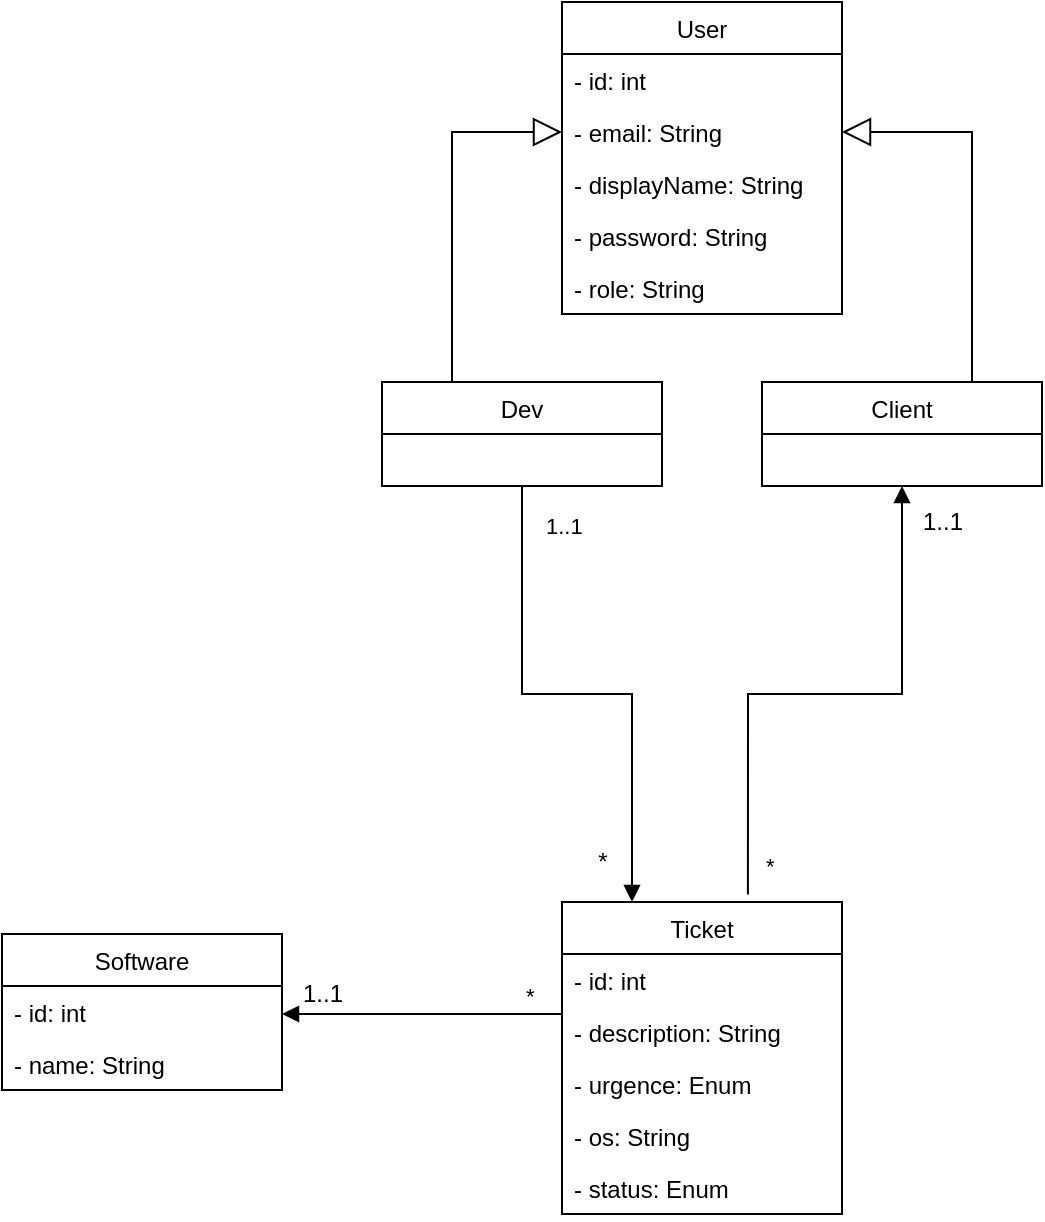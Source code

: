 <mxfile version="17.4.2" type="device"><diagram id="C5RBs43oDa-KdzZeNtuy" name="Page-1"><mxGraphModel dx="1038" dy="664" grid="1" gridSize="10" guides="1" tooltips="1" connect="1" arrows="1" fold="1" page="1" pageScale="1" pageWidth="827" pageHeight="1169" math="0" shadow="0"><root><mxCell id="WIyWlLk6GJQsqaUBKTNV-0"/><mxCell id="WIyWlLk6GJQsqaUBKTNV-1" parent="WIyWlLk6GJQsqaUBKTNV-0"/><mxCell id="MLS7Gmq-nawsjLPNynoe-0" value="User" style="swimlane;fontStyle=0;childLayout=stackLayout;horizontal=1;startSize=26;fillColor=none;horizontalStack=0;resizeParent=1;resizeParentMax=0;resizeLast=0;collapsible=1;marginBottom=0;" parent="WIyWlLk6GJQsqaUBKTNV-1" vertex="1"><mxGeometry x="390" y="100" width="140" height="156" as="geometry"/></mxCell><mxCell id="MLS7Gmq-nawsjLPNynoe-1" value="- id: int" style="text;strokeColor=none;fillColor=none;align=left;verticalAlign=top;spacingLeft=4;spacingRight=4;overflow=hidden;rotatable=0;points=[[0,0.5],[1,0.5]];portConstraint=eastwest;" parent="MLS7Gmq-nawsjLPNynoe-0" vertex="1"><mxGeometry y="26" width="140" height="26" as="geometry"/></mxCell><mxCell id="MLS7Gmq-nawsjLPNynoe-2" value="- email: String" style="text;strokeColor=none;fillColor=none;align=left;verticalAlign=top;spacingLeft=4;spacingRight=4;overflow=hidden;rotatable=0;points=[[0,0.5],[1,0.5]];portConstraint=eastwest;" parent="MLS7Gmq-nawsjLPNynoe-0" vertex="1"><mxGeometry y="52" width="140" height="26" as="geometry"/></mxCell><mxCell id="MLS7Gmq-nawsjLPNynoe-3" value="- displayName: String " style="text;strokeColor=none;fillColor=none;align=left;verticalAlign=top;spacingLeft=4;spacingRight=4;overflow=hidden;rotatable=0;points=[[0,0.5],[1,0.5]];portConstraint=eastwest;" parent="MLS7Gmq-nawsjLPNynoe-0" vertex="1"><mxGeometry y="78" width="140" height="26" as="geometry"/></mxCell><mxCell id="MLS7Gmq-nawsjLPNynoe-4" value="- password: String" style="text;strokeColor=none;fillColor=none;align=left;verticalAlign=top;spacingLeft=4;spacingRight=4;overflow=hidden;rotatable=0;points=[[0,0.5],[1,0.5]];portConstraint=eastwest;" parent="MLS7Gmq-nawsjLPNynoe-0" vertex="1"><mxGeometry y="104" width="140" height="26" as="geometry"/></mxCell><mxCell id="MLS7Gmq-nawsjLPNynoe-5" value="- role: String" style="text;strokeColor=none;fillColor=none;align=left;verticalAlign=top;spacingLeft=4;spacingRight=4;overflow=hidden;rotatable=0;points=[[0,0.5],[1,0.5]];portConstraint=eastwest;" parent="MLS7Gmq-nawsjLPNynoe-0" vertex="1"><mxGeometry y="130" width="140" height="26" as="geometry"/></mxCell><mxCell id="MLS7Gmq-nawsjLPNynoe-6" value="Software" style="swimlane;fontStyle=0;childLayout=stackLayout;horizontal=1;startSize=26;fillColor=none;horizontalStack=0;resizeParent=1;resizeParentMax=0;resizeLast=0;collapsible=1;marginBottom=0;" parent="WIyWlLk6GJQsqaUBKTNV-1" vertex="1"><mxGeometry x="110" y="566" width="140" height="78" as="geometry"/></mxCell><mxCell id="MLS7Gmq-nawsjLPNynoe-7" value="- id: int" style="text;strokeColor=none;fillColor=none;align=left;verticalAlign=top;spacingLeft=4;spacingRight=4;overflow=hidden;rotatable=0;points=[[0,0.5],[1,0.5]];portConstraint=eastwest;" parent="MLS7Gmq-nawsjLPNynoe-6" vertex="1"><mxGeometry y="26" width="140" height="26" as="geometry"/></mxCell><mxCell id="MLS7Gmq-nawsjLPNynoe-8" value="- name: String" style="text;strokeColor=none;fillColor=none;align=left;verticalAlign=top;spacingLeft=4;spacingRight=4;overflow=hidden;rotatable=0;points=[[0,0.5],[1,0.5]];portConstraint=eastwest;" parent="MLS7Gmq-nawsjLPNynoe-6" vertex="1"><mxGeometry y="52" width="140" height="26" as="geometry"/></mxCell><mxCell id="MLS7Gmq-nawsjLPNynoe-12" value="Ticket" style="swimlane;fontStyle=0;childLayout=stackLayout;horizontal=1;startSize=26;fillColor=none;horizontalStack=0;resizeParent=1;resizeParentMax=0;resizeLast=0;collapsible=1;marginBottom=0;" parent="WIyWlLk6GJQsqaUBKTNV-1" vertex="1"><mxGeometry x="390" y="550" width="140" height="156" as="geometry"/></mxCell><mxCell id="MLS7Gmq-nawsjLPNynoe-13" value="- id: int" style="text;strokeColor=none;fillColor=none;align=left;verticalAlign=top;spacingLeft=4;spacingRight=4;overflow=hidden;rotatable=0;points=[[0,0.5],[1,0.5]];portConstraint=eastwest;" parent="MLS7Gmq-nawsjLPNynoe-12" vertex="1"><mxGeometry y="26" width="140" height="26" as="geometry"/></mxCell><mxCell id="MLS7Gmq-nawsjLPNynoe-14" value="- description: String" style="text;strokeColor=none;fillColor=none;align=left;verticalAlign=top;spacingLeft=4;spacingRight=4;overflow=hidden;rotatable=0;points=[[0,0.5],[1,0.5]];portConstraint=eastwest;" parent="MLS7Gmq-nawsjLPNynoe-12" vertex="1"><mxGeometry y="52" width="140" height="26" as="geometry"/></mxCell><mxCell id="MLS7Gmq-nawsjLPNynoe-15" value="- urgence: Enum" style="text;strokeColor=none;fillColor=none;align=left;verticalAlign=top;spacingLeft=4;spacingRight=4;overflow=hidden;rotatable=0;points=[[0,0.5],[1,0.5]];portConstraint=eastwest;" parent="MLS7Gmq-nawsjLPNynoe-12" vertex="1"><mxGeometry y="78" width="140" height="26" as="geometry"/></mxCell><mxCell id="MLS7Gmq-nawsjLPNynoe-16" value="- os: String" style="text;strokeColor=none;fillColor=none;align=left;verticalAlign=top;spacingLeft=4;spacingRight=4;overflow=hidden;rotatable=0;points=[[0,0.5],[1,0.5]];portConstraint=eastwest;" parent="MLS7Gmq-nawsjLPNynoe-12" vertex="1"><mxGeometry y="104" width="140" height="26" as="geometry"/></mxCell><mxCell id="MLS7Gmq-nawsjLPNynoe-23" value="- status: Enum" style="text;strokeColor=none;fillColor=none;align=left;verticalAlign=top;spacingLeft=4;spacingRight=4;overflow=hidden;rotatable=0;points=[[0,0.5],[1,0.5]];portConstraint=eastwest;" parent="MLS7Gmq-nawsjLPNynoe-12" vertex="1"><mxGeometry y="130" width="140" height="26" as="geometry"/></mxCell><mxCell id="MLS7Gmq-nawsjLPNynoe-20" value="" style="endArrow=block;endFill=1;html=1;edgeStyle=orthogonalEdgeStyle;align=left;verticalAlign=top;rounded=0;" parent="WIyWlLk6GJQsqaUBKTNV-1" edge="1"><mxGeometry x="-1" y="-15" relative="1" as="geometry"><mxPoint x="390" y="615" as="sourcePoint"/><mxPoint x="250" y="606" as="targetPoint"/><Array as="points"><mxPoint x="390" y="606"/><mxPoint x="320" y="606"/></Array><mxPoint x="-5" y="11" as="offset"/></mxGeometry></mxCell><mxCell id="MLS7Gmq-nawsjLPNynoe-21" value="*" style="edgeLabel;resizable=0;html=1;align=left;verticalAlign=bottom;" parent="MLS7Gmq-nawsjLPNynoe-20" connectable="0" vertex="1"><mxGeometry x="-1" relative="1" as="geometry"><mxPoint x="-20" y="-10" as="offset"/></mxGeometry></mxCell><mxCell id="MLS7Gmq-nawsjLPNynoe-22" value="1..1" style="text;html=1;align=center;verticalAlign=middle;resizable=0;points=[];autosize=1;strokeColor=none;fillColor=none;" parent="WIyWlLk6GJQsqaUBKTNV-1" vertex="1"><mxGeometry x="255" y="586" width="30" height="20" as="geometry"/></mxCell><mxCell id="MLS7Gmq-nawsjLPNynoe-24" value="Dev" style="swimlane;fontStyle=0;childLayout=stackLayout;horizontal=1;startSize=26;fillColor=none;horizontalStack=0;resizeParent=1;resizeParentMax=0;resizeLast=0;collapsible=1;marginBottom=0;" parent="WIyWlLk6GJQsqaUBKTNV-1" vertex="1"><mxGeometry x="300" y="290" width="140" height="52" as="geometry"/></mxCell><mxCell id="MLS7Gmq-nawsjLPNynoe-30" value="Client" style="swimlane;fontStyle=0;childLayout=stackLayout;horizontal=1;startSize=26;fillColor=none;horizontalStack=0;resizeParent=1;resizeParentMax=0;resizeLast=0;collapsible=1;marginBottom=0;" parent="WIyWlLk6GJQsqaUBKTNV-1" vertex="1"><mxGeometry x="490" y="290" width="140" height="52" as="geometry"/></mxCell><mxCell id="JjCq6_Eg_qKLHzXm4KKC-0" value="" style="endArrow=block;endFill=0;endSize=12;html=1;rounded=0;entryX=0;entryY=0.5;entryDx=0;entryDy=0;exitX=0.25;exitY=0;exitDx=0;exitDy=0;" edge="1" parent="WIyWlLk6GJQsqaUBKTNV-1" source="MLS7Gmq-nawsjLPNynoe-24" target="MLS7Gmq-nawsjLPNynoe-2"><mxGeometry width="160" relative="1" as="geometry"><mxPoint x="210" y="160" as="sourcePoint"/><mxPoint x="370" y="160" as="targetPoint"/><Array as="points"><mxPoint x="335" y="165"/></Array></mxGeometry></mxCell><mxCell id="JjCq6_Eg_qKLHzXm4KKC-2" value="" style="endArrow=block;endFill=0;endSize=12;html=1;rounded=0;entryX=1;entryY=0.5;entryDx=0;entryDy=0;exitX=0.75;exitY=0;exitDx=0;exitDy=0;" edge="1" parent="WIyWlLk6GJQsqaUBKTNV-1" source="MLS7Gmq-nawsjLPNynoe-30" target="MLS7Gmq-nawsjLPNynoe-2"><mxGeometry width="160" relative="1" as="geometry"><mxPoint x="575" y="280" as="sourcePoint"/><mxPoint x="630" y="160" as="targetPoint"/><Array as="points"><mxPoint x="595" y="165"/></Array></mxGeometry></mxCell><mxCell id="JjCq6_Eg_qKLHzXm4KKC-3" value="" style="endArrow=block;endFill=1;html=1;edgeStyle=orthogonalEdgeStyle;align=left;verticalAlign=top;rounded=0;entryX=0.25;entryY=0;entryDx=0;entryDy=0;exitX=0.5;exitY=1;exitDx=0;exitDy=0;" edge="1" parent="WIyWlLk6GJQsqaUBKTNV-1" source="MLS7Gmq-nawsjLPNynoe-24" target="MLS7Gmq-nawsjLPNynoe-12"><mxGeometry x="-1" relative="1" as="geometry"><mxPoint x="210" y="360" as="sourcePoint"/><mxPoint x="370" y="360" as="targetPoint"/></mxGeometry></mxCell><mxCell id="JjCq6_Eg_qKLHzXm4KKC-4" value="1..1" style="edgeLabel;resizable=0;html=1;align=left;verticalAlign=bottom;" connectable="0" vertex="1" parent="JjCq6_Eg_qKLHzXm4KKC-3"><mxGeometry x="-1" relative="1" as="geometry"><mxPoint x="10" y="28" as="offset"/></mxGeometry></mxCell><mxCell id="JjCq6_Eg_qKLHzXm4KKC-5" value="" style="endArrow=block;endFill=1;html=1;edgeStyle=orthogonalEdgeStyle;align=left;verticalAlign=top;rounded=0;exitX=0.664;exitY=-0.024;exitDx=0;exitDy=0;exitPerimeter=0;entryX=0.5;entryY=1;entryDx=0;entryDy=0;" edge="1" parent="WIyWlLk6GJQsqaUBKTNV-1" source="MLS7Gmq-nawsjLPNynoe-12" target="MLS7Gmq-nawsjLPNynoe-30"><mxGeometry x="-1" relative="1" as="geometry"><mxPoint x="490" y="460" as="sourcePoint"/><mxPoint x="650" y="460" as="targetPoint"/></mxGeometry></mxCell><mxCell id="JjCq6_Eg_qKLHzXm4KKC-6" value="*" style="edgeLabel;resizable=0;html=1;align=left;verticalAlign=bottom;" connectable="0" vertex="1" parent="JjCq6_Eg_qKLHzXm4KKC-5"><mxGeometry x="-1" relative="1" as="geometry"><mxPoint x="7" y="-6" as="offset"/></mxGeometry></mxCell><mxCell id="JjCq6_Eg_qKLHzXm4KKC-8" value="*" style="text;html=1;align=center;verticalAlign=middle;resizable=0;points=[];autosize=1;strokeColor=none;fillColor=none;" vertex="1" parent="WIyWlLk6GJQsqaUBKTNV-1"><mxGeometry x="400" y="520" width="20" height="20" as="geometry"/></mxCell><mxCell id="JjCq6_Eg_qKLHzXm4KKC-9" value="1..1" style="text;html=1;align=center;verticalAlign=middle;resizable=0;points=[];autosize=1;strokeColor=none;fillColor=none;" vertex="1" parent="WIyWlLk6GJQsqaUBKTNV-1"><mxGeometry x="565" y="350" width="30" height="20" as="geometry"/></mxCell></root></mxGraphModel></diagram></mxfile>